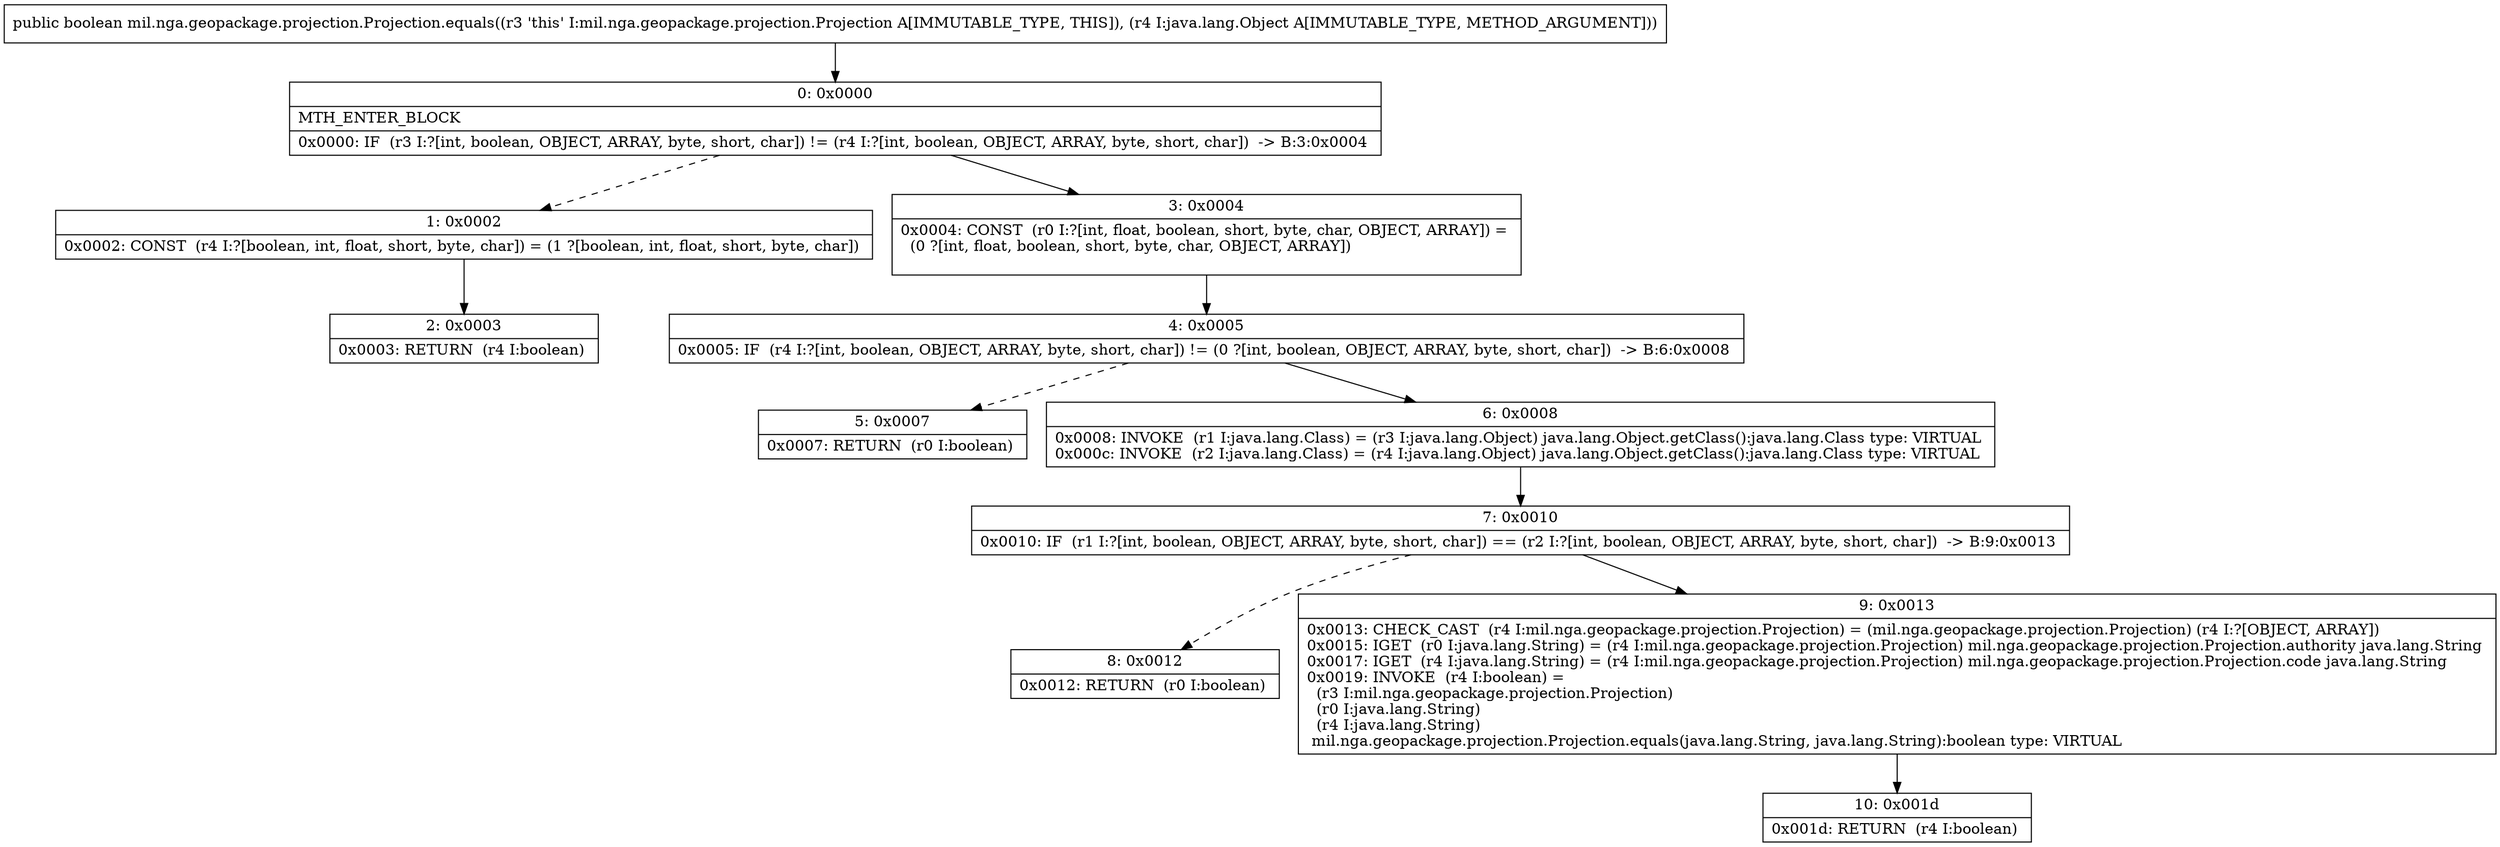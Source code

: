 digraph "CFG formil.nga.geopackage.projection.Projection.equals(Ljava\/lang\/Object;)Z" {
Node_0 [shape=record,label="{0\:\ 0x0000|MTH_ENTER_BLOCK\l|0x0000: IF  (r3 I:?[int, boolean, OBJECT, ARRAY, byte, short, char]) != (r4 I:?[int, boolean, OBJECT, ARRAY, byte, short, char])  \-\> B:3:0x0004 \l}"];
Node_1 [shape=record,label="{1\:\ 0x0002|0x0002: CONST  (r4 I:?[boolean, int, float, short, byte, char]) = (1 ?[boolean, int, float, short, byte, char]) \l}"];
Node_2 [shape=record,label="{2\:\ 0x0003|0x0003: RETURN  (r4 I:boolean) \l}"];
Node_3 [shape=record,label="{3\:\ 0x0004|0x0004: CONST  (r0 I:?[int, float, boolean, short, byte, char, OBJECT, ARRAY]) = \l  (0 ?[int, float, boolean, short, byte, char, OBJECT, ARRAY])\l \l}"];
Node_4 [shape=record,label="{4\:\ 0x0005|0x0005: IF  (r4 I:?[int, boolean, OBJECT, ARRAY, byte, short, char]) != (0 ?[int, boolean, OBJECT, ARRAY, byte, short, char])  \-\> B:6:0x0008 \l}"];
Node_5 [shape=record,label="{5\:\ 0x0007|0x0007: RETURN  (r0 I:boolean) \l}"];
Node_6 [shape=record,label="{6\:\ 0x0008|0x0008: INVOKE  (r1 I:java.lang.Class) = (r3 I:java.lang.Object) java.lang.Object.getClass():java.lang.Class type: VIRTUAL \l0x000c: INVOKE  (r2 I:java.lang.Class) = (r4 I:java.lang.Object) java.lang.Object.getClass():java.lang.Class type: VIRTUAL \l}"];
Node_7 [shape=record,label="{7\:\ 0x0010|0x0010: IF  (r1 I:?[int, boolean, OBJECT, ARRAY, byte, short, char]) == (r2 I:?[int, boolean, OBJECT, ARRAY, byte, short, char])  \-\> B:9:0x0013 \l}"];
Node_8 [shape=record,label="{8\:\ 0x0012|0x0012: RETURN  (r0 I:boolean) \l}"];
Node_9 [shape=record,label="{9\:\ 0x0013|0x0013: CHECK_CAST  (r4 I:mil.nga.geopackage.projection.Projection) = (mil.nga.geopackage.projection.Projection) (r4 I:?[OBJECT, ARRAY]) \l0x0015: IGET  (r0 I:java.lang.String) = (r4 I:mil.nga.geopackage.projection.Projection) mil.nga.geopackage.projection.Projection.authority java.lang.String \l0x0017: IGET  (r4 I:java.lang.String) = (r4 I:mil.nga.geopackage.projection.Projection) mil.nga.geopackage.projection.Projection.code java.lang.String \l0x0019: INVOKE  (r4 I:boolean) = \l  (r3 I:mil.nga.geopackage.projection.Projection)\l  (r0 I:java.lang.String)\l  (r4 I:java.lang.String)\l mil.nga.geopackage.projection.Projection.equals(java.lang.String, java.lang.String):boolean type: VIRTUAL \l}"];
Node_10 [shape=record,label="{10\:\ 0x001d|0x001d: RETURN  (r4 I:boolean) \l}"];
MethodNode[shape=record,label="{public boolean mil.nga.geopackage.projection.Projection.equals((r3 'this' I:mil.nga.geopackage.projection.Projection A[IMMUTABLE_TYPE, THIS]), (r4 I:java.lang.Object A[IMMUTABLE_TYPE, METHOD_ARGUMENT])) }"];
MethodNode -> Node_0;
Node_0 -> Node_1[style=dashed];
Node_0 -> Node_3;
Node_1 -> Node_2;
Node_3 -> Node_4;
Node_4 -> Node_5[style=dashed];
Node_4 -> Node_6;
Node_6 -> Node_7;
Node_7 -> Node_8[style=dashed];
Node_7 -> Node_9;
Node_9 -> Node_10;
}

